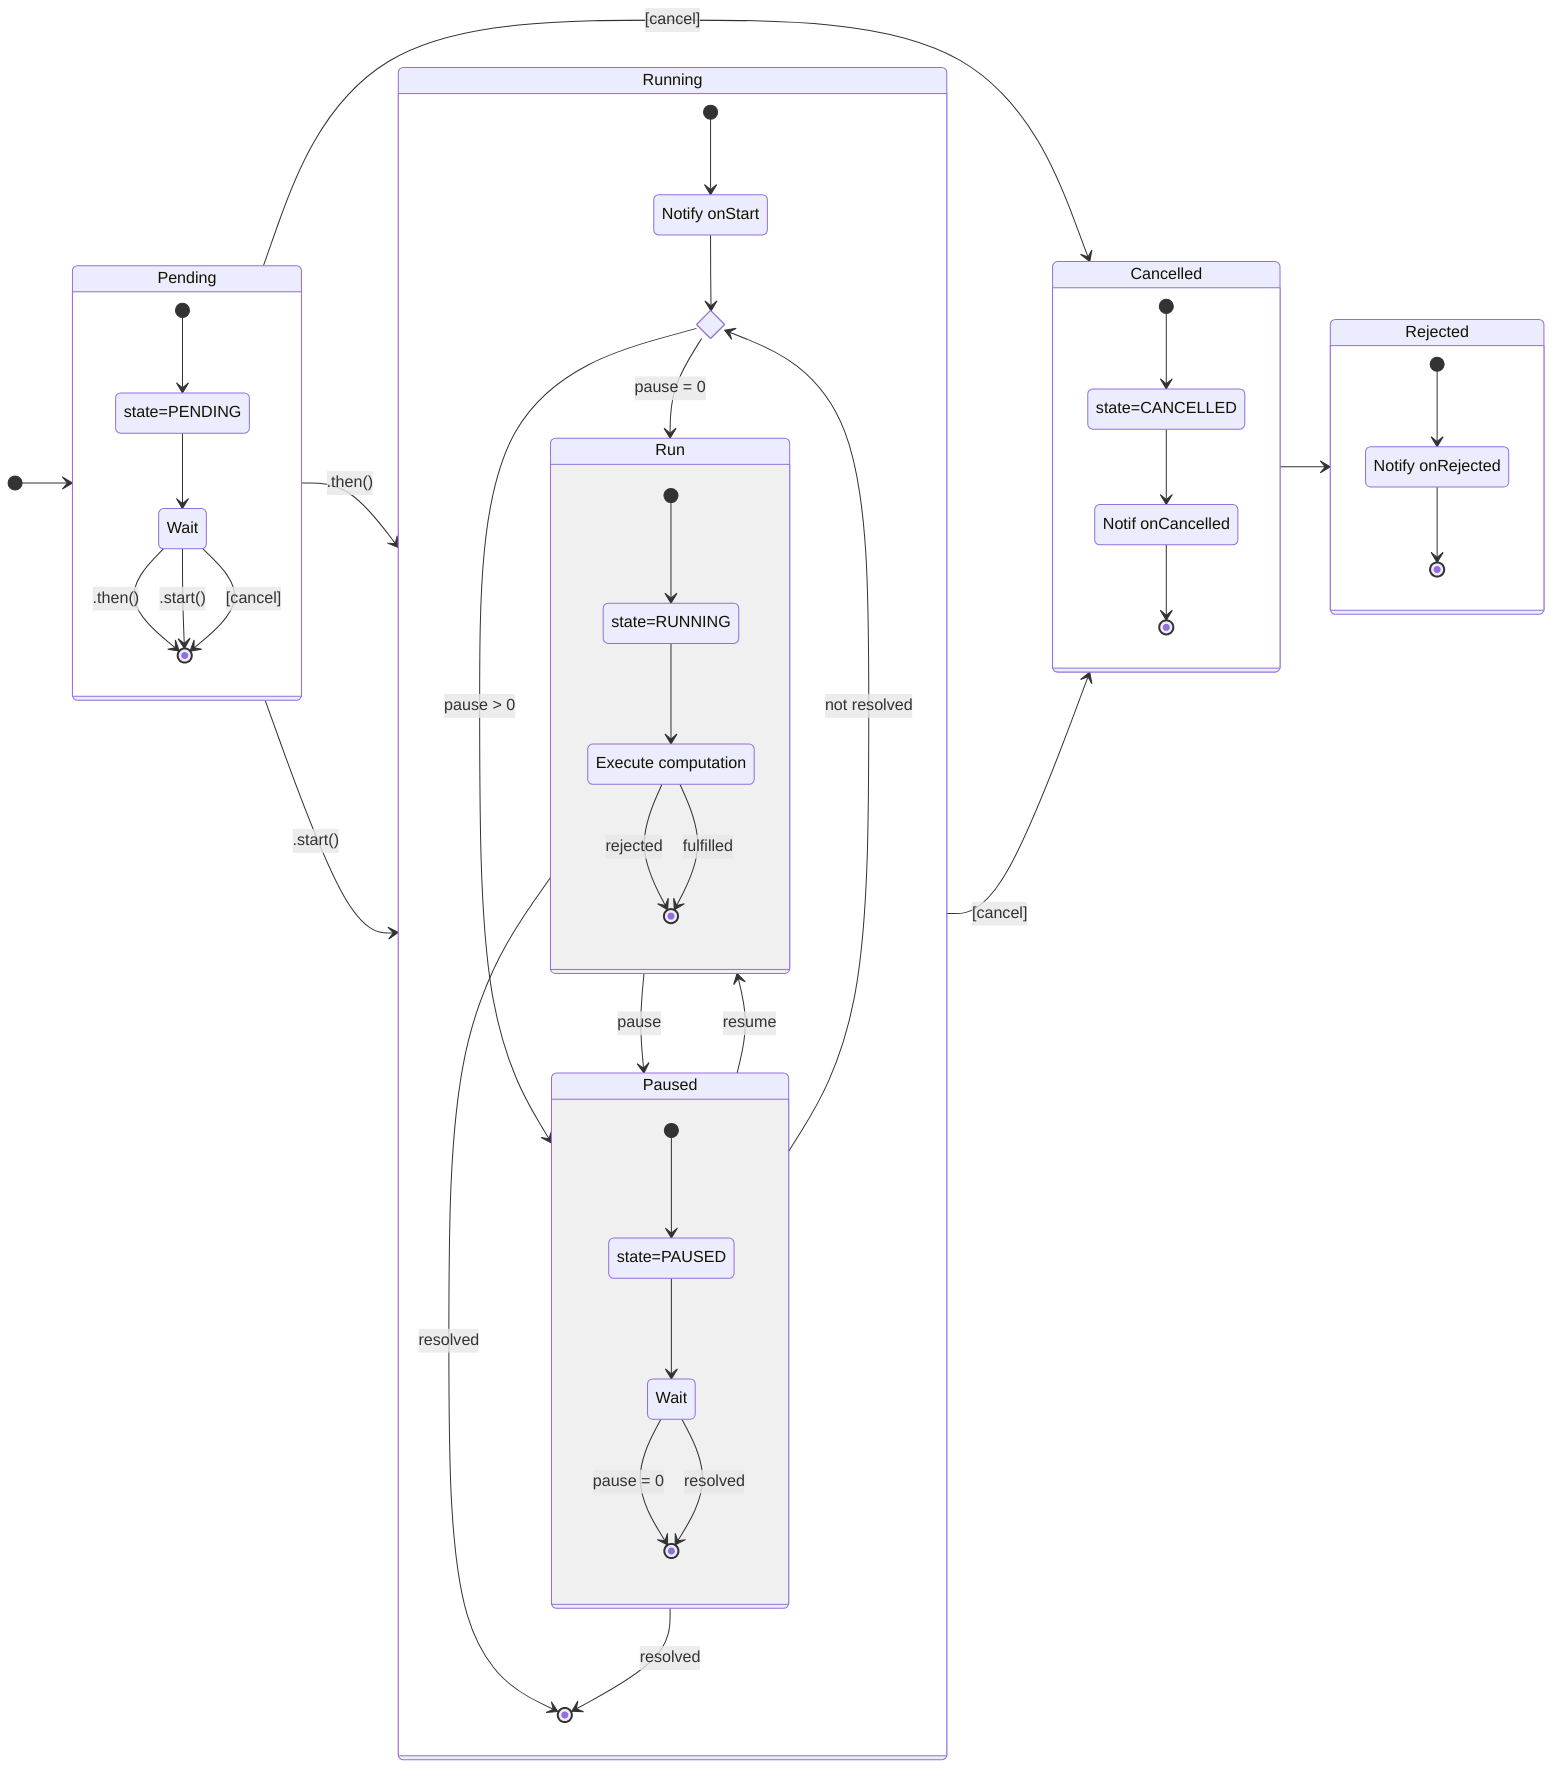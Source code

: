 stateDiagram-v2
    direction LR

    [*] --> Pending
    Pending--> Running : .then()
    Pending--> Running : .start()
    Pending--> Cancelled : [cancel]
    Running --> Cancelled : [cancel]
    Cancelled --> Rejected

    state Pending {
      [*] --> state=PENDING
      state=PENDING --> Wait_pending
      Wait_pending --> [*] : .then()
      Wait_pending --> [*] : .start()
      Wait_pending --> [*] : [cancel]
      Wait_pending : Wait
    }

state Running {
      state if_pause <<choice>>

      [*] --> NotifyStarted
      NotifyStarted --> if_pause
      if_pause --> Run : pause = 0
      if_pause --> Paused : pause > 0
      Run --> Paused : pause
      Paused --> Run : resume
      Run --> [*] : resolved
      Paused --> [*] : resolved
      Paused --> if_pause : not resolved
      NotifyStarted : Notify onStart

      state Run {
        [*] --> state=RUNNING
        state=RUNNING --> Execute
        Execute --> [*] : rejected
        Execute --> [*] : fulfilled
        Execute : Execute computation
      }

      state Paused {
        [*] --> state=PAUSED
        state=PAUSED --> Wait
        Wait --> [*] : pause = 0
        Wait --> [*] : resolved
      }
    }

    state Rejected {
      [*] --> NotifyRejected
      NotifyRejected --> [*]
      NotifyRejected : Notify onRejected
    }

    state Cancelled {
      [*] --> state=CANCELLED
      state=CANCELLED --> NotifyCancelled
      NotifyCancelled --> [*]
      NotifyCancelled: Notif onCancelled
    }